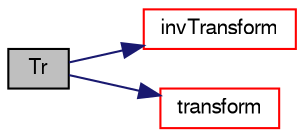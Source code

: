 digraph "Tr"
{
  bgcolor="transparent";
  edge [fontname="FreeSans",fontsize="10",labelfontname="FreeSans",labelfontsize="10"];
  node [fontname="FreeSans",fontsize="10",shape=record];
  rankdir="LR";
  Node1223 [label="Tr",height=0.2,width=0.4,color="black", fillcolor="grey75", style="filled", fontcolor="black"];
  Node1223 -> Node1224 [color="midnightblue",fontsize="10",style="solid",fontname="FreeSans"];
  Node1224 [label="invTransform",height=0.2,width=0.4,color="red",URL="$a25002.html#a869981ca72574db7451abd4a181223bd",tooltip="Inverse transform vectorField using transformation tensor field. "];
  Node1223 -> Node1230 [color="midnightblue",fontsize="10",style="solid",fontname="FreeSans"];
  Node1230 [label="transform",height=0.2,width=0.4,color="red",URL="$a25002.html#aa986937e611435651e04e31daa2aea94",tooltip="Transform vectorField using transformation tensor field. "];
}
